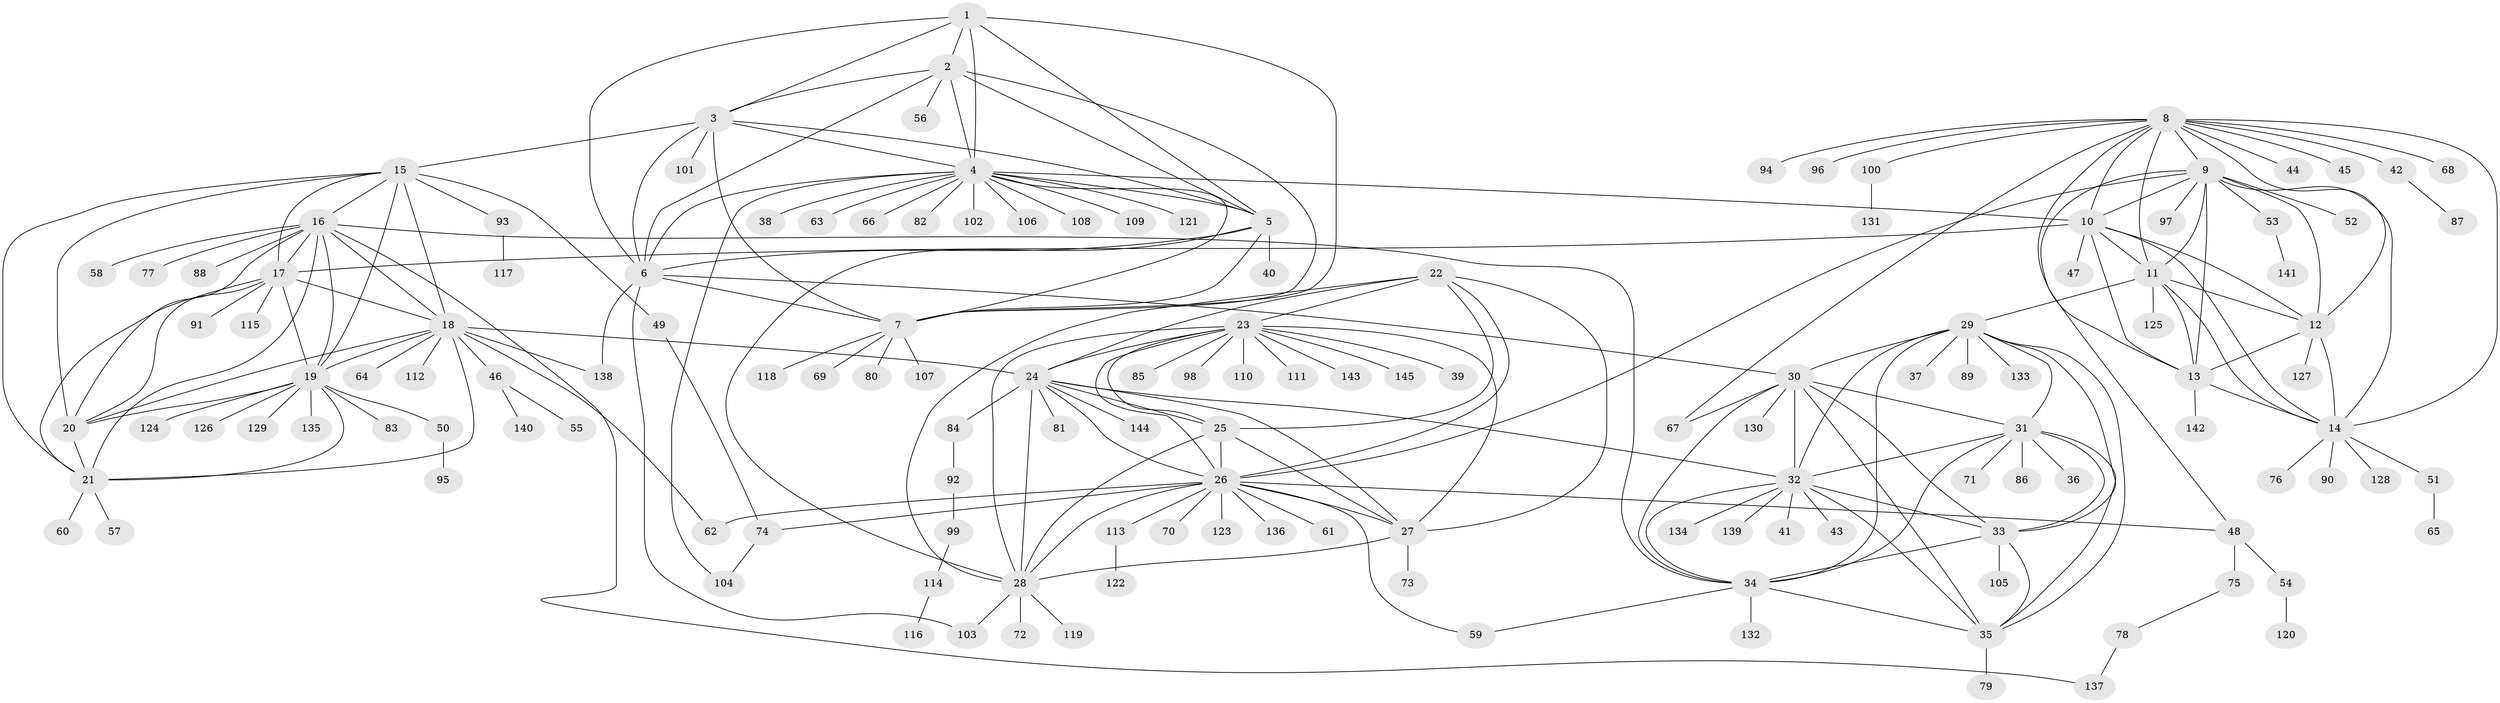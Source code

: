 // Generated by graph-tools (version 1.1) at 2025/02/03/09/25 03:02:48]
// undirected, 145 vertices, 234 edges
graph export_dot {
graph [start="1"]
  node [color=gray90,style=filled];
  1;
  2;
  3;
  4;
  5;
  6;
  7;
  8;
  9;
  10;
  11;
  12;
  13;
  14;
  15;
  16;
  17;
  18;
  19;
  20;
  21;
  22;
  23;
  24;
  25;
  26;
  27;
  28;
  29;
  30;
  31;
  32;
  33;
  34;
  35;
  36;
  37;
  38;
  39;
  40;
  41;
  42;
  43;
  44;
  45;
  46;
  47;
  48;
  49;
  50;
  51;
  52;
  53;
  54;
  55;
  56;
  57;
  58;
  59;
  60;
  61;
  62;
  63;
  64;
  65;
  66;
  67;
  68;
  69;
  70;
  71;
  72;
  73;
  74;
  75;
  76;
  77;
  78;
  79;
  80;
  81;
  82;
  83;
  84;
  85;
  86;
  87;
  88;
  89;
  90;
  91;
  92;
  93;
  94;
  95;
  96;
  97;
  98;
  99;
  100;
  101;
  102;
  103;
  104;
  105;
  106;
  107;
  108;
  109;
  110;
  111;
  112;
  113;
  114;
  115;
  116;
  117;
  118;
  119;
  120;
  121;
  122;
  123;
  124;
  125;
  126;
  127;
  128;
  129;
  130;
  131;
  132;
  133;
  134;
  135;
  136;
  137;
  138;
  139;
  140;
  141;
  142;
  143;
  144;
  145;
  1 -- 2;
  1 -- 3;
  1 -- 4;
  1 -- 5;
  1 -- 6;
  1 -- 7;
  2 -- 3;
  2 -- 4;
  2 -- 5;
  2 -- 6;
  2 -- 7;
  2 -- 56;
  3 -- 4;
  3 -- 5;
  3 -- 6;
  3 -- 7;
  3 -- 15;
  3 -- 101;
  4 -- 5;
  4 -- 6;
  4 -- 7;
  4 -- 10;
  4 -- 38;
  4 -- 63;
  4 -- 66;
  4 -- 82;
  4 -- 102;
  4 -- 104;
  4 -- 106;
  4 -- 108;
  4 -- 109;
  4 -- 121;
  5 -- 6;
  5 -- 7;
  5 -- 28;
  5 -- 40;
  6 -- 7;
  6 -- 30;
  6 -- 103;
  6 -- 138;
  7 -- 69;
  7 -- 80;
  7 -- 107;
  7 -- 118;
  8 -- 9;
  8 -- 10;
  8 -- 11;
  8 -- 12;
  8 -- 13;
  8 -- 14;
  8 -- 42;
  8 -- 44;
  8 -- 45;
  8 -- 67;
  8 -- 68;
  8 -- 94;
  8 -- 96;
  8 -- 100;
  9 -- 10;
  9 -- 11;
  9 -- 12;
  9 -- 13;
  9 -- 14;
  9 -- 26;
  9 -- 48;
  9 -- 52;
  9 -- 53;
  9 -- 97;
  10 -- 11;
  10 -- 12;
  10 -- 13;
  10 -- 14;
  10 -- 17;
  10 -- 47;
  11 -- 12;
  11 -- 13;
  11 -- 14;
  11 -- 29;
  11 -- 125;
  12 -- 13;
  12 -- 14;
  12 -- 127;
  13 -- 14;
  13 -- 142;
  14 -- 51;
  14 -- 76;
  14 -- 90;
  14 -- 128;
  15 -- 16;
  15 -- 17;
  15 -- 18;
  15 -- 19;
  15 -- 20;
  15 -- 21;
  15 -- 49;
  15 -- 93;
  16 -- 17;
  16 -- 18;
  16 -- 19;
  16 -- 20;
  16 -- 21;
  16 -- 34;
  16 -- 58;
  16 -- 77;
  16 -- 88;
  16 -- 137;
  17 -- 18;
  17 -- 19;
  17 -- 20;
  17 -- 21;
  17 -- 91;
  17 -- 115;
  18 -- 19;
  18 -- 20;
  18 -- 21;
  18 -- 24;
  18 -- 46;
  18 -- 62;
  18 -- 64;
  18 -- 112;
  18 -- 138;
  19 -- 20;
  19 -- 21;
  19 -- 50;
  19 -- 83;
  19 -- 124;
  19 -- 126;
  19 -- 129;
  19 -- 135;
  20 -- 21;
  21 -- 57;
  21 -- 60;
  22 -- 23;
  22 -- 24;
  22 -- 25;
  22 -- 26;
  22 -- 27;
  22 -- 28;
  23 -- 24;
  23 -- 25;
  23 -- 26;
  23 -- 27;
  23 -- 28;
  23 -- 39;
  23 -- 85;
  23 -- 98;
  23 -- 110;
  23 -- 111;
  23 -- 143;
  23 -- 145;
  24 -- 25;
  24 -- 26;
  24 -- 27;
  24 -- 28;
  24 -- 32;
  24 -- 81;
  24 -- 84;
  24 -- 144;
  25 -- 26;
  25 -- 27;
  25 -- 28;
  26 -- 27;
  26 -- 28;
  26 -- 48;
  26 -- 59;
  26 -- 61;
  26 -- 62;
  26 -- 70;
  26 -- 74;
  26 -- 113;
  26 -- 123;
  26 -- 136;
  27 -- 28;
  27 -- 73;
  28 -- 72;
  28 -- 103;
  28 -- 119;
  29 -- 30;
  29 -- 31;
  29 -- 32;
  29 -- 33;
  29 -- 34;
  29 -- 35;
  29 -- 37;
  29 -- 89;
  29 -- 133;
  30 -- 31;
  30 -- 32;
  30 -- 33;
  30 -- 34;
  30 -- 35;
  30 -- 67;
  30 -- 130;
  31 -- 32;
  31 -- 33;
  31 -- 34;
  31 -- 35;
  31 -- 36;
  31 -- 71;
  31 -- 86;
  32 -- 33;
  32 -- 34;
  32 -- 35;
  32 -- 41;
  32 -- 43;
  32 -- 134;
  32 -- 139;
  33 -- 34;
  33 -- 35;
  33 -- 105;
  34 -- 35;
  34 -- 59;
  34 -- 132;
  35 -- 79;
  42 -- 87;
  46 -- 55;
  46 -- 140;
  48 -- 54;
  48 -- 75;
  49 -- 74;
  50 -- 95;
  51 -- 65;
  53 -- 141;
  54 -- 120;
  74 -- 104;
  75 -- 78;
  78 -- 137;
  84 -- 92;
  92 -- 99;
  93 -- 117;
  99 -- 114;
  100 -- 131;
  113 -- 122;
  114 -- 116;
}
